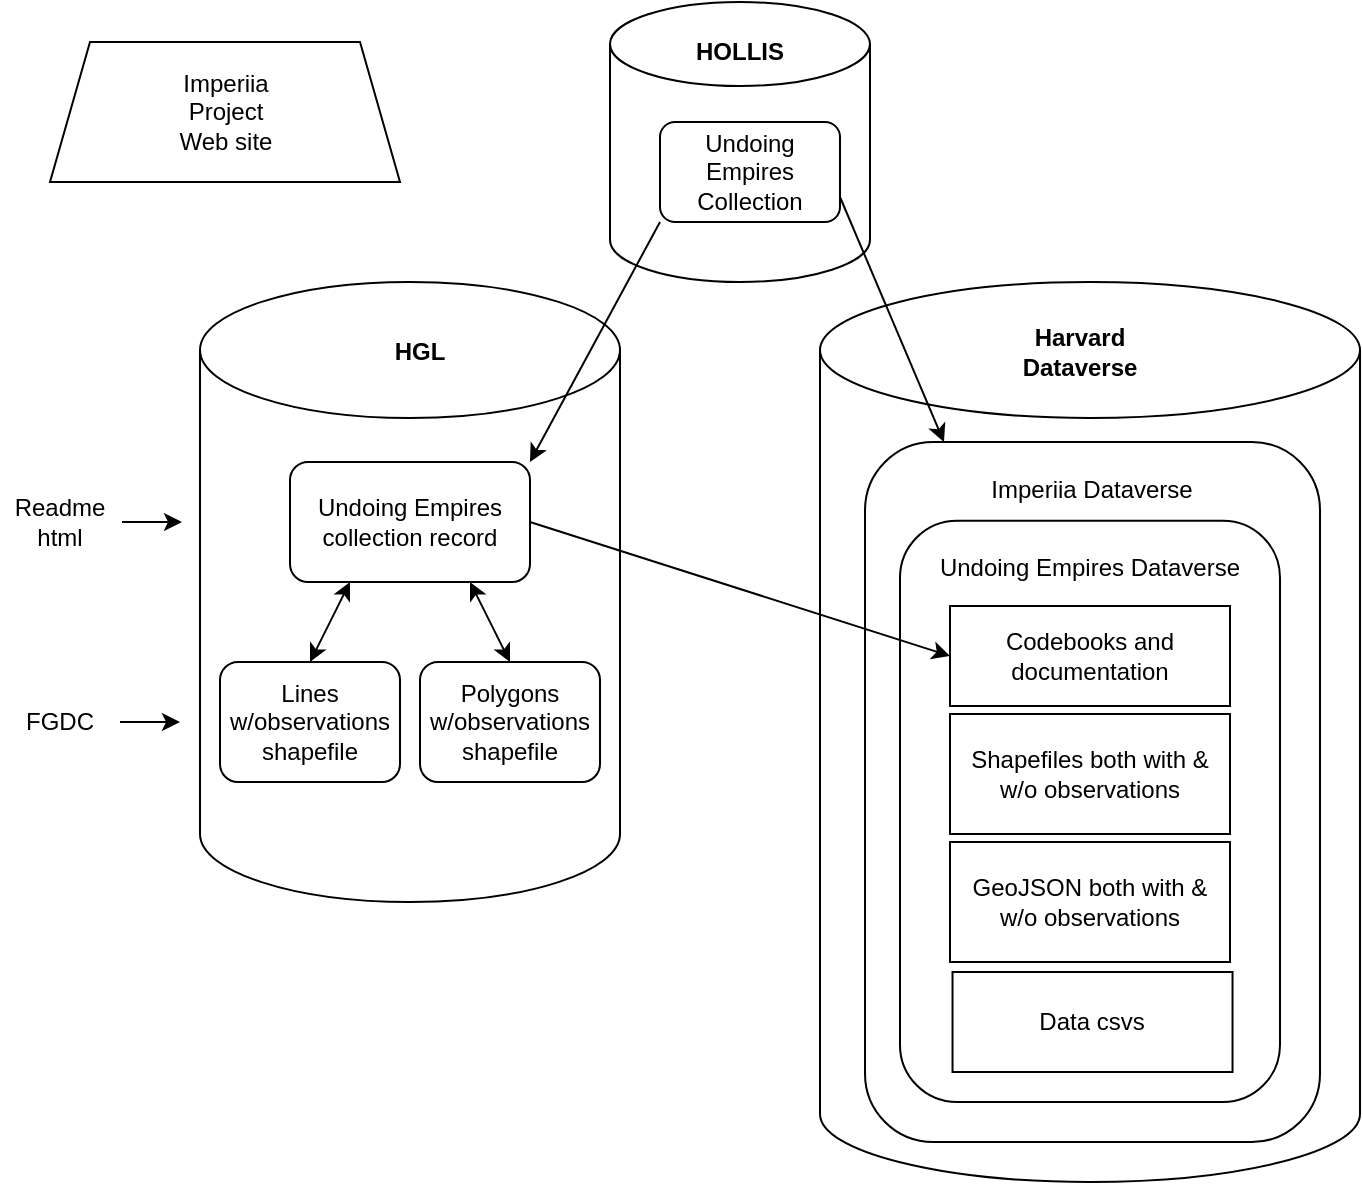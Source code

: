 <mxfile version="22.1.5" type="github">
  <diagram name="Page-1" id="acaJbb7zJqNV8eMt_PW6">
    <mxGraphModel dx="1265" dy="651" grid="1" gridSize="10" guides="1" tooltips="1" connect="1" arrows="1" fold="1" page="1" pageScale="1" pageWidth="850" pageHeight="1100" math="0" shadow="0">
      <root>
        <mxCell id="0" />
        <mxCell id="1" parent="0" />
        <mxCell id="G17-dYgQhkp3kQGCCL7A-1" value="" style="shape=cylinder3;whiteSpace=wrap;html=1;boundedLbl=1;backgroundOutline=1;size=34;" parent="1" vertex="1">
          <mxGeometry x="110" y="160" width="210" height="310" as="geometry" />
        </mxCell>
        <mxCell id="G17-dYgQhkp3kQGCCL7A-2" value="" style="shape=cylinder3;whiteSpace=wrap;html=1;boundedLbl=1;backgroundOutline=1;size=34;" parent="1" vertex="1">
          <mxGeometry x="420" y="160" width="270" height="450" as="geometry" />
        </mxCell>
        <mxCell id="LZWB6dRQu0BiqoScPXUu-1" value="HGL" style="text;strokeColor=none;align=center;fillColor=none;html=1;verticalAlign=middle;whiteSpace=wrap;rounded=0;fontStyle=1" parent="1" vertex="1">
          <mxGeometry x="190" y="180" width="60" height="30" as="geometry" />
        </mxCell>
        <mxCell id="LZWB6dRQu0BiqoScPXUu-3" value="&lt;b&gt;Harvard&lt;br&gt;Dataverse&lt;/b&gt;" style="text;strokeColor=none;align=center;fillColor=none;html=1;verticalAlign=middle;whiteSpace=wrap;rounded=0;" parent="1" vertex="1">
          <mxGeometry x="520" y="180" width="60" height="30" as="geometry" />
        </mxCell>
        <mxCell id="ZmtUY7Tz9JFkTJYe3sri-1" value="" style="rounded=1;whiteSpace=wrap;html=1;" parent="1" vertex="1">
          <mxGeometry x="155" y="250" width="120" height="60" as="geometry" />
        </mxCell>
        <mxCell id="ZmtUY7Tz9JFkTJYe3sri-2" value="" style="rounded=1;whiteSpace=wrap;html=1;" parent="1" vertex="1">
          <mxGeometry x="220" y="350" width="90" height="60" as="geometry" />
        </mxCell>
        <mxCell id="ZmtUY7Tz9JFkTJYe3sri-3" value="" style="rounded=1;whiteSpace=wrap;html=1;" parent="1" vertex="1">
          <mxGeometry x="120" y="350" width="90" height="60" as="geometry" />
        </mxCell>
        <mxCell id="ZmtUY7Tz9JFkTJYe3sri-4" value="" style="endArrow=classic;startArrow=classic;html=1;rounded=0;entryX=0.25;entryY=1;entryDx=0;entryDy=0;exitX=0.5;exitY=0;exitDx=0;exitDy=0;" parent="1" source="ZmtUY7Tz9JFkTJYe3sri-3" target="ZmtUY7Tz9JFkTJYe3sri-1" edge="1">
          <mxGeometry width="50" height="50" relative="1" as="geometry">
            <mxPoint x="155" y="330" as="sourcePoint" />
            <mxPoint x="205" y="280" as="targetPoint" />
          </mxGeometry>
        </mxCell>
        <mxCell id="ZmtUY7Tz9JFkTJYe3sri-5" value="" style="endArrow=classic;startArrow=classic;html=1;rounded=0;entryX=0.75;entryY=1;entryDx=0;entryDy=0;exitX=0.5;exitY=0;exitDx=0;exitDy=0;" parent="1" source="ZmtUY7Tz9JFkTJYe3sri-2" target="ZmtUY7Tz9JFkTJYe3sri-1" edge="1">
          <mxGeometry width="50" height="50" relative="1" as="geometry">
            <mxPoint x="270" y="350" as="sourcePoint" />
            <mxPoint x="310" y="300" as="targetPoint" />
          </mxGeometry>
        </mxCell>
        <mxCell id="ZmtUY7Tz9JFkTJYe3sri-7" value="Undoing Empires&lt;br&gt;collection record" style="text;html=1;strokeColor=none;fillColor=none;align=center;verticalAlign=middle;whiteSpace=wrap;rounded=0;" parent="1" vertex="1">
          <mxGeometry x="166.25" y="256.25" width="97.5" height="47.5" as="geometry" />
        </mxCell>
        <mxCell id="ZmtUY7Tz9JFkTJYe3sri-8" value="Lines w/observations shapefile" style="text;html=1;strokeColor=none;fillColor=none;align=center;verticalAlign=middle;whiteSpace=wrap;rounded=0;" parent="1" vertex="1">
          <mxGeometry x="140" y="370" width="50" height="20" as="geometry" />
        </mxCell>
        <mxCell id="ZmtUY7Tz9JFkTJYe3sri-10" value="Polygons w/observations shapefile" style="text;html=1;strokeColor=none;fillColor=none;align=center;verticalAlign=middle;whiteSpace=wrap;rounded=0;" parent="1" vertex="1">
          <mxGeometry x="235" y="365" width="60" height="30" as="geometry" />
        </mxCell>
        <mxCell id="ZmtUY7Tz9JFkTJYe3sri-12" value="" style="rounded=1;whiteSpace=wrap;html=1;" parent="1" vertex="1">
          <mxGeometry x="442.51" y="240" width="227.49" height="350" as="geometry" />
        </mxCell>
        <mxCell id="ZmtUY7Tz9JFkTJYe3sri-21" value="" style="shape=cylinder3;whiteSpace=wrap;html=1;boundedLbl=1;backgroundOutline=1;size=21;" parent="1" vertex="1">
          <mxGeometry x="315" y="20" width="130" height="140" as="geometry" />
        </mxCell>
        <mxCell id="ZmtUY7Tz9JFkTJYe3sri-23" value="&lt;b&gt;HOLLIS&lt;/b&gt;" style="text;html=1;strokeColor=none;fillColor=none;align=center;verticalAlign=middle;whiteSpace=wrap;rounded=0;" parent="1" vertex="1">
          <mxGeometry x="350" y="30" width="60" height="30" as="geometry" />
        </mxCell>
        <mxCell id="ZmtUY7Tz9JFkTJYe3sri-24" value="" style="rounded=1;whiteSpace=wrap;html=1;" parent="1" vertex="1">
          <mxGeometry x="340" y="80" width="90" height="50" as="geometry" />
        </mxCell>
        <mxCell id="ZmtUY7Tz9JFkTJYe3sri-25" value="Undoing Empires&lt;br&gt;Collection" style="text;html=1;strokeColor=none;fillColor=none;align=center;verticalAlign=middle;whiteSpace=wrap;rounded=0;" parent="1" vertex="1">
          <mxGeometry x="355" y="90" width="60" height="30" as="geometry" />
        </mxCell>
        <mxCell id="ZmtUY7Tz9JFkTJYe3sri-28" value="" style="endArrow=classic;html=1;rounded=0;exitX=0;exitY=1;exitDx=0;exitDy=0;entryX=1;entryY=0;entryDx=0;entryDy=0;" parent="1" source="ZmtUY7Tz9JFkTJYe3sri-24" target="ZmtUY7Tz9JFkTJYe3sri-1" edge="1">
          <mxGeometry width="50" height="50" relative="1" as="geometry">
            <mxPoint x="400" y="360" as="sourcePoint" />
            <mxPoint x="450" y="310" as="targetPoint" />
          </mxGeometry>
        </mxCell>
        <mxCell id="ZmtUY7Tz9JFkTJYe3sri-29" value="" style="endArrow=classic;html=1;rounded=0;exitX=1;exitY=0.75;exitDx=0;exitDy=0;" parent="1" source="ZmtUY7Tz9JFkTJYe3sri-24" target="ZmtUY7Tz9JFkTJYe3sri-12" edge="1">
          <mxGeometry width="50" height="50" relative="1" as="geometry">
            <mxPoint x="400" y="360" as="sourcePoint" />
            <mxPoint x="450" y="310" as="targetPoint" />
          </mxGeometry>
        </mxCell>
        <mxCell id="ZmtUY7Tz9JFkTJYe3sri-31" value="FGDC" style="text;html=1;strokeColor=none;fillColor=none;align=center;verticalAlign=middle;whiteSpace=wrap;rounded=0;" parent="1" vertex="1">
          <mxGeometry x="10" y="365" width="60" height="30" as="geometry" />
        </mxCell>
        <mxCell id="ZmtUY7Tz9JFkTJYe3sri-32" value="" style="endArrow=classic;html=1;rounded=0;exitX=1;exitY=0.5;exitDx=0;exitDy=0;" parent="1" source="ZmtUY7Tz9JFkTJYe3sri-31" edge="1">
          <mxGeometry width="50" height="50" relative="1" as="geometry">
            <mxPoint x="80" y="390" as="sourcePoint" />
            <mxPoint x="100" y="380" as="targetPoint" />
          </mxGeometry>
        </mxCell>
        <mxCell id="ZmtUY7Tz9JFkTJYe3sri-33" value="Readme html" style="text;html=1;strokeColor=none;fillColor=none;align=center;verticalAlign=middle;whiteSpace=wrap;rounded=0;" parent="1" vertex="1">
          <mxGeometry x="10" y="265" width="60" height="30" as="geometry" />
        </mxCell>
        <mxCell id="ZmtUY7Tz9JFkTJYe3sri-34" value="" style="endArrow=classic;html=1;rounded=0;exitX=1;exitY=0.5;exitDx=0;exitDy=0;" parent="1" edge="1">
          <mxGeometry width="50" height="50" relative="1" as="geometry">
            <mxPoint x="71" y="280" as="sourcePoint" />
            <mxPoint x="101" y="280" as="targetPoint" />
          </mxGeometry>
        </mxCell>
        <mxCell id="ZmtUY7Tz9JFkTJYe3sri-14" value="" style="rounded=1;whiteSpace=wrap;html=1;" parent="1" vertex="1">
          <mxGeometry x="460" y="279.38" width="190" height="290.62" as="geometry" />
        </mxCell>
        <mxCell id="ZmtUY7Tz9JFkTJYe3sri-13" value="Undoing Empires Dataverse" style="text;html=1;strokeColor=none;fillColor=none;align=center;verticalAlign=middle;whiteSpace=wrap;rounded=0;" parent="1" vertex="1">
          <mxGeometry x="470" y="287.5" width="170" height="30" as="geometry" />
        </mxCell>
        <mxCell id="lXyDXzNNx43w-YlPzHwI-1" value="Imperiia Dataverse" style="text;html=1;strokeColor=none;fillColor=none;align=center;verticalAlign=middle;whiteSpace=wrap;rounded=0;" vertex="1" parent="1">
          <mxGeometry x="496.26" y="249.38" width="120" height="30" as="geometry" />
        </mxCell>
        <mxCell id="lXyDXzNNx43w-YlPzHwI-3" value="" style="shape=trapezoid;perimeter=trapezoidPerimeter;whiteSpace=wrap;html=1;fixedSize=1;" vertex="1" parent="1">
          <mxGeometry x="35" y="40" width="175" height="70" as="geometry" />
        </mxCell>
        <mxCell id="lXyDXzNNx43w-YlPzHwI-4" value="Imperiia Project Web site" style="text;html=1;strokeColor=none;fillColor=none;align=center;verticalAlign=middle;whiteSpace=wrap;rounded=0;" vertex="1" parent="1">
          <mxGeometry x="92.5" y="60" width="60" height="30" as="geometry" />
        </mxCell>
        <mxCell id="lXyDXzNNx43w-YlPzHwI-5" value="Codebooks and documentation" style="rounded=0;whiteSpace=wrap;html=1;" vertex="1" parent="1">
          <mxGeometry x="485" y="322" width="140" height="50" as="geometry" />
        </mxCell>
        <mxCell id="lXyDXzNNx43w-YlPzHwI-6" value="Shapefiles both with &amp;amp; w/o observations" style="rounded=0;whiteSpace=wrap;html=1;" vertex="1" parent="1">
          <mxGeometry x="485" y="376" width="140" height="60" as="geometry" />
        </mxCell>
        <mxCell id="lXyDXzNNx43w-YlPzHwI-7" value="GeoJSON both with &amp;amp; w/o observations" style="rounded=0;whiteSpace=wrap;html=1;" vertex="1" parent="1">
          <mxGeometry x="485" y="440" width="140" height="60" as="geometry" />
        </mxCell>
        <mxCell id="lXyDXzNNx43w-YlPzHwI-8" value="Data csvs" style="rounded=0;whiteSpace=wrap;html=1;" vertex="1" parent="1">
          <mxGeometry x="486.26" y="505" width="140" height="50" as="geometry" />
        </mxCell>
        <mxCell id="ZmtUY7Tz9JFkTJYe3sri-6" value="" style="endArrow=classic;html=1;rounded=0;exitX=1;exitY=0.5;exitDx=0;exitDy=0;entryX=0;entryY=0.5;entryDx=0;entryDy=0;" parent="1" source="ZmtUY7Tz9JFkTJYe3sri-1" target="lXyDXzNNx43w-YlPzHwI-5" edge="1">
          <mxGeometry width="50" height="50" relative="1" as="geometry">
            <mxPoint x="400" y="360" as="sourcePoint" />
            <mxPoint x="440" y="290" as="targetPoint" />
          </mxGeometry>
        </mxCell>
      </root>
    </mxGraphModel>
  </diagram>
</mxfile>
